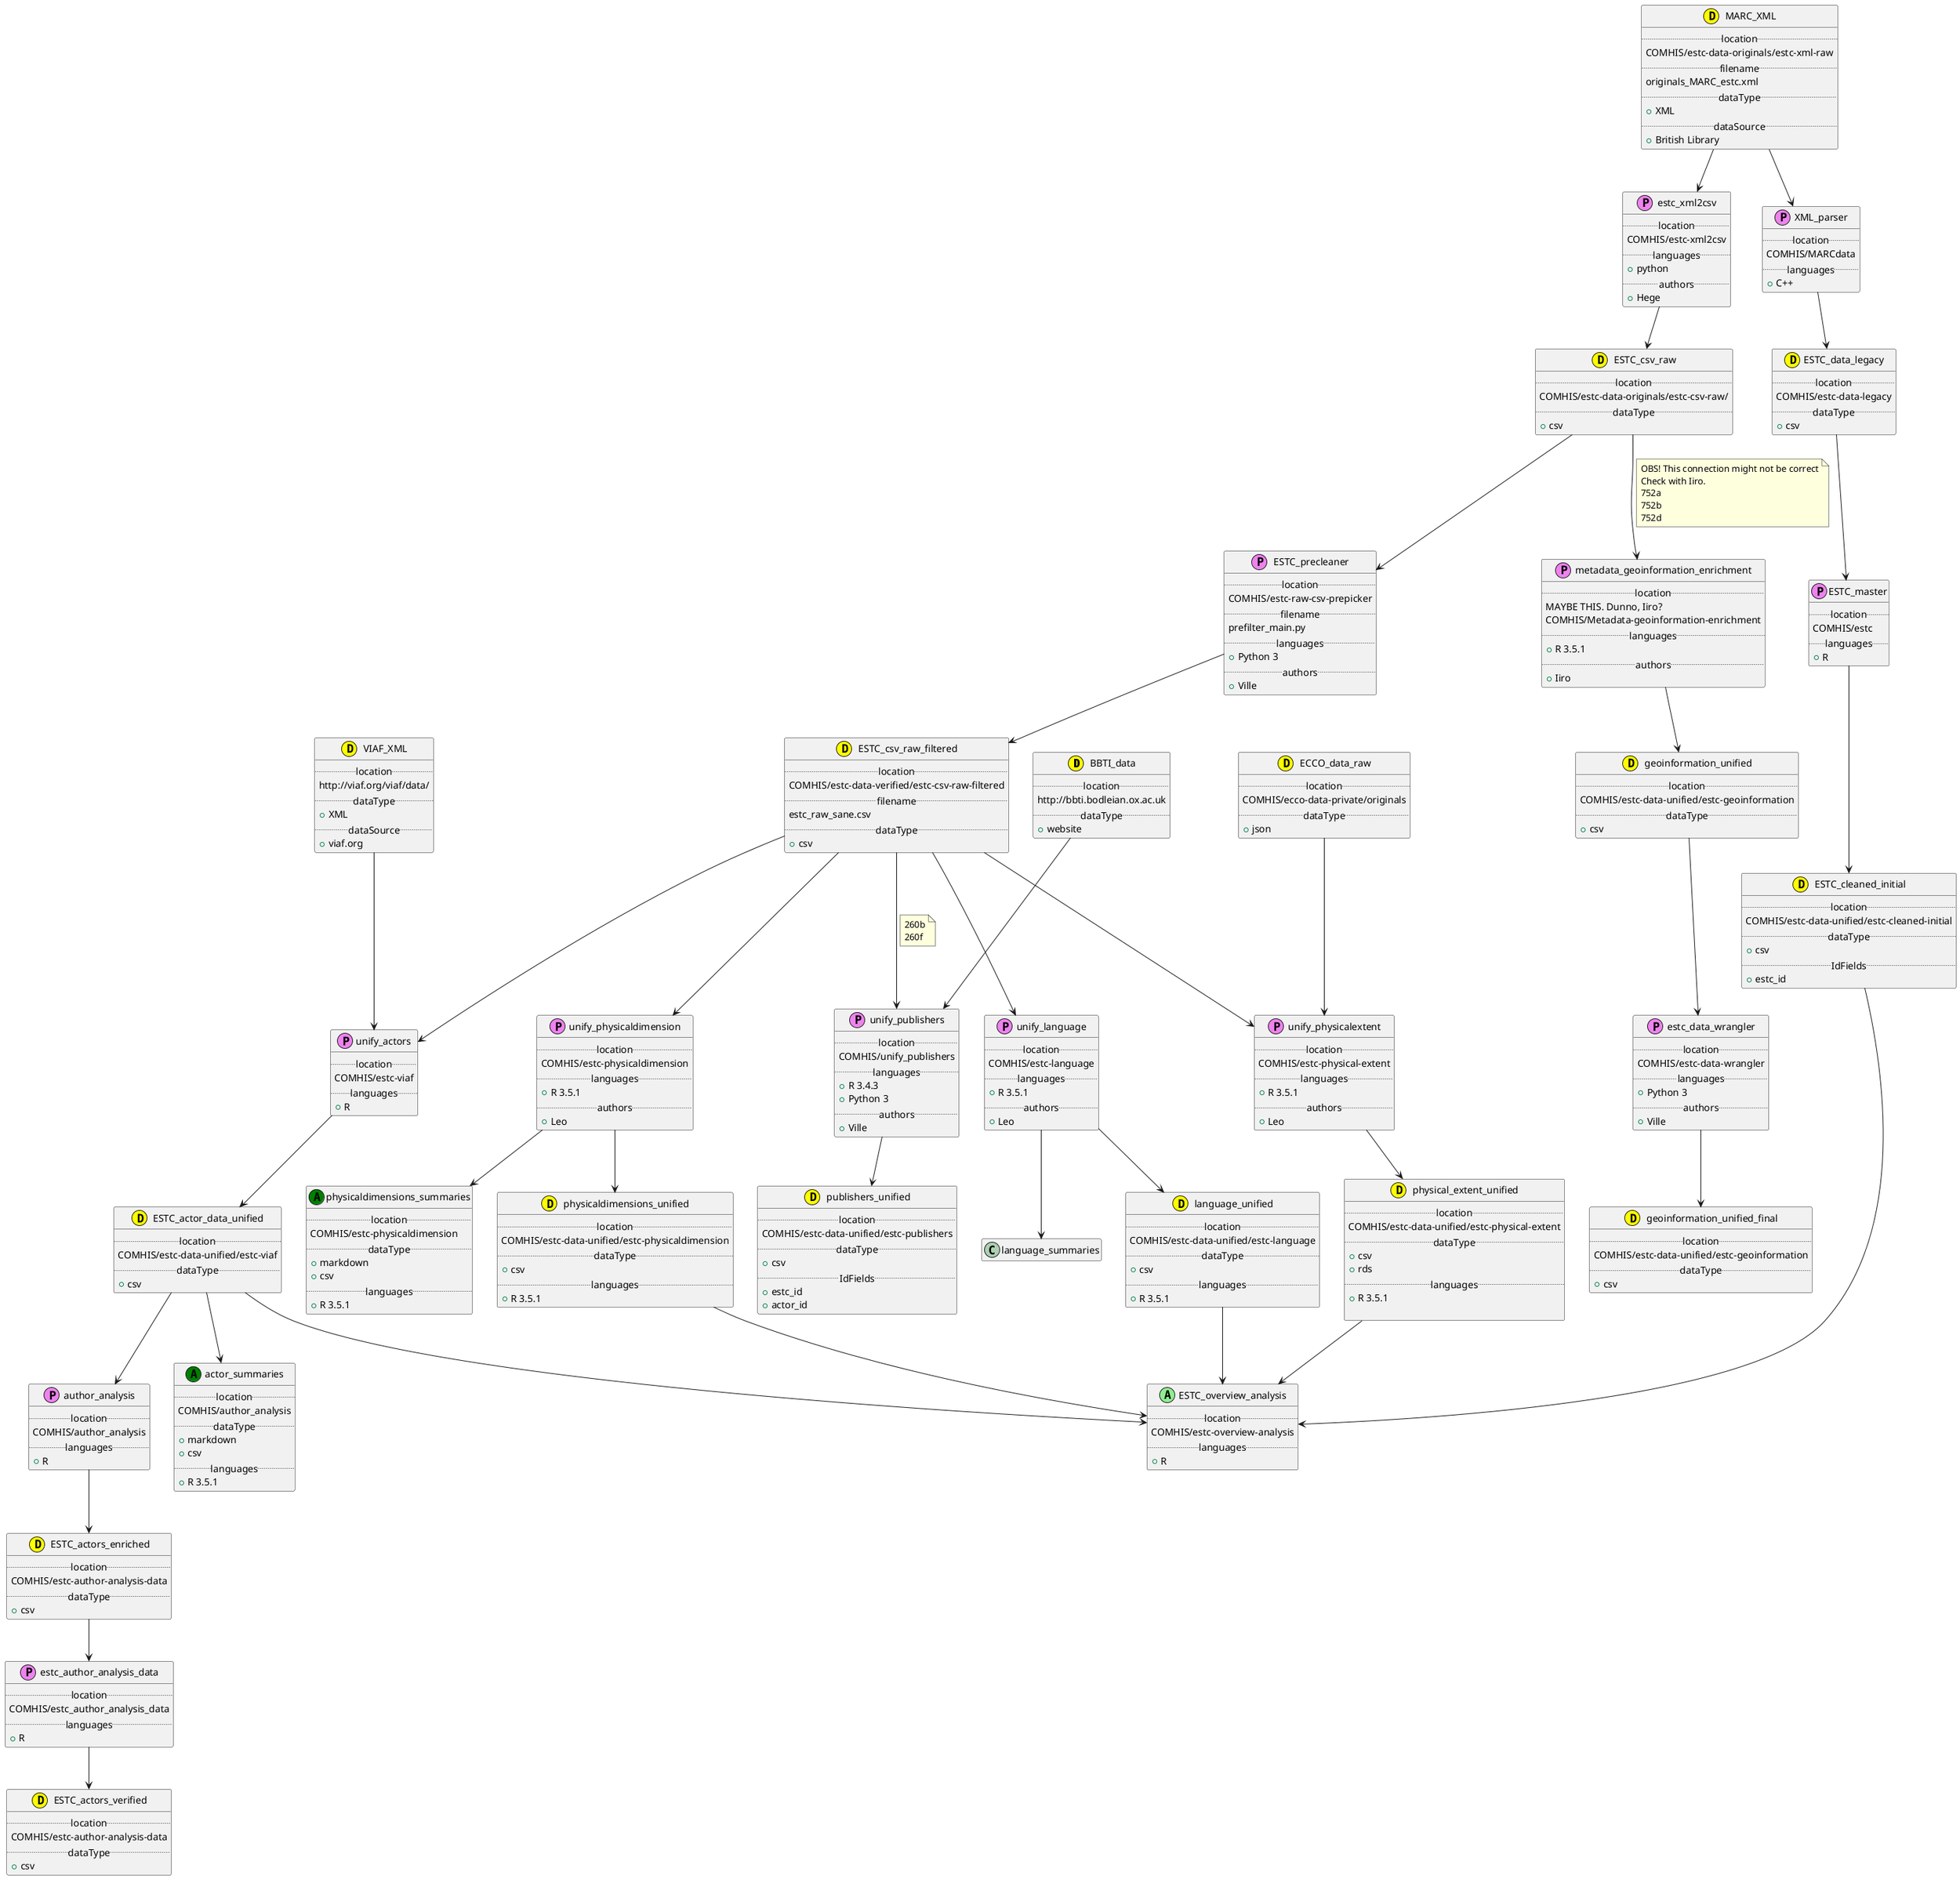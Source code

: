 @startuml
' the image is built with https://github.com/jvantuyl/sublime_diagram_plugin
' sublimeText -plugin
' below code is PlantUML -standard (http://plantuml.com/)
' alt-m to build

' --- DATASETS ---

' --- input data ---

class BBTI_data << (D,yellow) >> {
    .. location ..
    http://bbti.bodleian.ox.ac.uk
    .. dataType ..
    + website
}

class VIAF_XML << (D,yellow) >> {
    .. location ..
    http://viaf.org/viaf/data/
    .. dataType ..
    + XML
    .. dataSource ..
    + viaf.org
}

class ECCO_data_raw << (D,yellow) >> {
    .. location ..
    COMHIS/ecco-data-private/originals
    .. dataType ..
    + json
}

class MARC_XML << (D,yellow) >> {
    .. location ..
    COMHIS/estc-data-originals/estc-xml-raw
    .. filename ..
    originals_MARC_estc.xml
    .. dataType ..
    + XML
    .. dataSource ..
    + British Library
}

class ESTC_csv_raw << (D,yellow) >> {
    .. location ..
    COMHIS/estc-data-originals/estc-csv-raw/
    .. dataType ..
    + csv
}

class ESTC_csv_raw_filtered << (D,yellow) >> {
    .. location ..
    COMHIS/estc-data-verified/estc-csv-raw-filtered
    .. filename ..
    estc_raw_sane.csv
    .. dataType ..
    + csv
}

class ESTC_cleaned_initial << (D,yellow) >> {
    .. location ..
    COMHIS/estc-data-unified/estc-cleaned-initial
    .. dataType ..
    + csv
    .. IdFields ..
    + estc_id
}

' --- unified dataset

class publishers_unified << (D,yellow) >> {
    .. location ..
    COMHIS/estc-data-unified/estc-publishers
    .. dataType ..
    + csv
    .. IdFields ..
    + estc_id
    + actor_id
}

class physicaldimensions_unified << (D,yellow) >> {
    .. location ..
    COMHIS/estc-data-unified/estc-physicaldimension
    .. dataType ..
    + csv
    .. languages ..
    + R 3.5.1
}

class language_unified << (D,yellow) >> {
    .. location ..
    COMHIS/estc-data-unified/estc-language
    .. dataType ..
    + csv
    .. languages ..
    + R 3.5.1
}

class geoinformation_unified << (D,yellow) >> {
    .. location ..
    COMHIS/estc-data-unified/estc-geoinformation
    .. dataType ..
    + csv
}

class geoinformation_unified_final << (D,yellow) >> {
    .. location ..
    COMHIS/estc-data-unified/estc-geoinformation
    .. dataType ..
    + csv
}

class physical_extent_unified << (D,yellow) >> {
    .. location ..
    COMHIS/estc-data-unified/estc-physical-extent
    .. dataType ..
    + csv
    + rds
    .. languages ..
    + R 3.5.1
    
}

class ESTC_actor_data_unified << (D,yellow) >> {
    .. location ..
    COMHIS/estc-data-unified/estc-viaf
    .. dataType ..
    + csv
}

' --- analysis datasets

class physicaldimensions_summaries << (A,green) >> {
    .. location ..
    COMHIS/estc-physicaldimension
    .. dataType ..
    + markdown
    + csv    
    .. languages ..
    + R 3.5.1
}

class actor_summaries << (A,green) >> {
    .. location ..
    COMHIS/author_analysis
    .. dataType ..
    + markdown
    + csv    
    .. languages ..
    + R 3.5.1
}

' --- Legacy ---

class XML_parser << (P,violet) >> {
    .. location ..
    COMHIS/MARCdata
    .. languages ..
    + C++
}

class ESTC_data_legacy << (D,yellow) >> {
    .. location ..
    COMHIS/estc-data-legacy
    .. dataType ..
    + csv
}

' --- data processing scripts ---

class estc_xml2csv << (P,violet) >> {
    .. location ..
    COMHIS/estc-xml2csv
    .. languages ..
    + python
    .. authors ..
    + Hege
}

class ESTC_precleaner << (P,violet) >> {
    .. location ..
    COMHIS/estc-raw-csv-prepicker
    .. filename ..
    prefilter_main.py
    .. languages ..
    + Python 3
    .. authors ..
    + Ville
}

class ESTC_master << (P,violet) >> {
    .. location ..
    COMHIS/estc
    .. languages ..
    + R
}

class unify_publishers << (P,violet) >> {
    .. location ..
    COMHIS/unify_publishers
    .. languages ..
    + R 3.4.3
    + Python 3
    .. authors ..
    + Ville
}

class unify_physicaldimension << (P,violet) >> {
    .. location ..
    COMHIS/estc-physicaldimension
    .. languages ..
    + R 3.5.1
    .. authors ..
    + Leo
}

class unify_physicalextent << (P,violet) >> {
    .. location ..
    COMHIS/estc-physical-extent
    .. languages ..
    + R 3.5.1
    .. authors ..
    + Leo
}

class unify_language << (P,violet) >> {
    .. location ..
    COMHIS/estc-language
    .. languages ..
    + R 3.5.1
    .. authors ..
    + Leo
}

' Iiro's geoinformation stuff

class metadata_geoinformation_enrichment << (P,violet) >> {
    .. location ..
    MAYBE THIS. Dunno, Iiro?
    COMHIS/Metadata-geoinformation-enrichment
    .. languages ..
    + R 3.5.1
    .. authors ..
    + Iiro
}

' Ville's unification script for above

class estc_data_wrangler << (P,violet) >> {
    .. location ..
    COMHIS/estc-data-wrangler
    .. languages ..
    + Python 3
    .. authors ..
    + Ville
}

' --- analysis scripts ---
class ESTC_overview_analysis << (A,lightgreen) >> {
    .. location ..
    COMHIS/estc-overview-analysis
    .. languages ..
    + R
}


' Mark's boxes
class unify_actors << (P,violet) >> {
    .. location ..
    COMHIS/estc-viaf
    .. languages ..
    + R
}

class author_analysis << (P,violet) >> {
    .. location ..
    COMHIS/author_analysis
    .. languages ..
    + R
}

class estc_author_analysis_data << (P,violet) >> {
    .. location ..
    COMHIS/estc_author_analysis_data
    .. languages ..
    + R
}

class ESTC_actors_enriched << (D,yellow) >> {
    .. location ..
    COMHIS/estc-author-analysis-data
    .. dataType ..
    + csv
}

class ESTC_actors_verified << (D,yellow) >> {
    .. location ..
    COMHIS/estc-author-analysis-data
    .. dataType ..
    + csv
}

' Authors (and other actors)
VIAF_XML --> unify_actors
ESTC_csv_raw_filtered --> unify_actors
unify_actors --> ESTC_actor_data_unified
ESTC_actor_data_unified --> actor_summaries
ESTC_actor_data_unified --> author_analysis
author_analysis --> ESTC_actors_enriched
ESTC_actors_enriched --> estc_author_analysis_data
estc_author_analysis_data --> ESTC_actors_verified

' raw data processing
MARC_XML --> estc_xml2csv
estc_xml2csv --> ESTC_csv_raw
ESTC_csv_raw --> ESTC_precleaner
ESTC_precleaner --> ESTC_csv_raw_filtered

' Old ESTC flow
MARC_XML --> XML_parser
XML_parser --> ESTC_data_legacy
ESTC_data_legacy --> ESTC_master
ESTC_master --> ESTC_cleaned_initial

' Geoinformation
ESTC_csv_raw --> metadata_geoinformation_enrichment
note on link
    OBS! This connection might not be correct
    Check with Iiro.
    752a
    752b
    752d
end note
metadata_geoinformation_enrichment --> geoinformation_unified
geoinformation_unified --> estc_data_wrangler
estc_data_wrangler --> geoinformation_unified_final

' Publishers
ESTC_csv_raw_filtered --> unify_publishers
note on link
    260b
    260f
end note
BBTI_data --> unify_publishers
unify_publishers --> publishers_unified

' Physical dimension
ESTC_csv_raw_filtered --> unify_physicaldimension
unify_physicaldimension --> physicaldimensions_summaries
unify_physicaldimension --> physicaldimensions_unified

' Language
ESTC_csv_raw_filtered --> unify_language
unify_language --> language_summaries
unify_language --> language_unified

' Physical extent
ESTC_csv_raw_filtered --> unify_physicalextent
ECCO_data_raw --> unify_physicalextent
unify_physicalextent --> physical_extent_unified

' Analysis
ESTC_cleaned_initial --> ESTC_overview_analysis
physicaldimensions_unified --> ESTC_overview_analysis
physical_extent_unified --> ESTC_overview_analysis
language_unified --> ESTC_overview_analysis
ESTC_actor_data_unified --> ESTC_overview_analysis


hide empty members
' hide circle
@enduml
